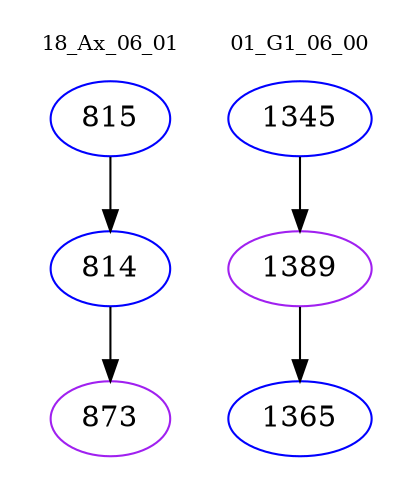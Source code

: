 digraph{
subgraph cluster_0 {
color = white
label = "18_Ax_06_01";
fontsize=10;
T0_815 [label="815", color="blue"]
T0_815 -> T0_814 [color="black"]
T0_814 [label="814", color="blue"]
T0_814 -> T0_873 [color="black"]
T0_873 [label="873", color="purple"]
}
subgraph cluster_1 {
color = white
label = "01_G1_06_00";
fontsize=10;
T1_1345 [label="1345", color="blue"]
T1_1345 -> T1_1389 [color="black"]
T1_1389 [label="1389", color="purple"]
T1_1389 -> T1_1365 [color="black"]
T1_1365 [label="1365", color="blue"]
}
}
